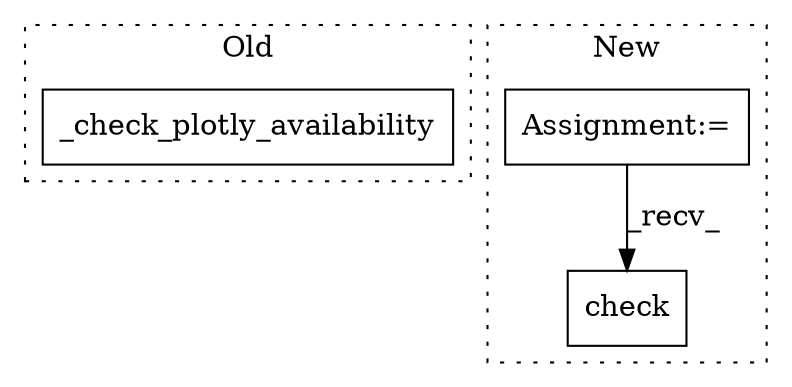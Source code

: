 digraph G {
subgraph cluster0 {
1 [label="_check_plotly_availability" a="32" s="565" l="28" shape="box"];
label = "Old";
style="dotted";
}
subgraph cluster1 {
2 [label="check" a="32" s="590" l="7" shape="box"];
3 [label="Assignment:=" a="7" s="567" l="8" shape="box"];
label = "New";
style="dotted";
}
3 -> 2 [label="_recv_"];
}